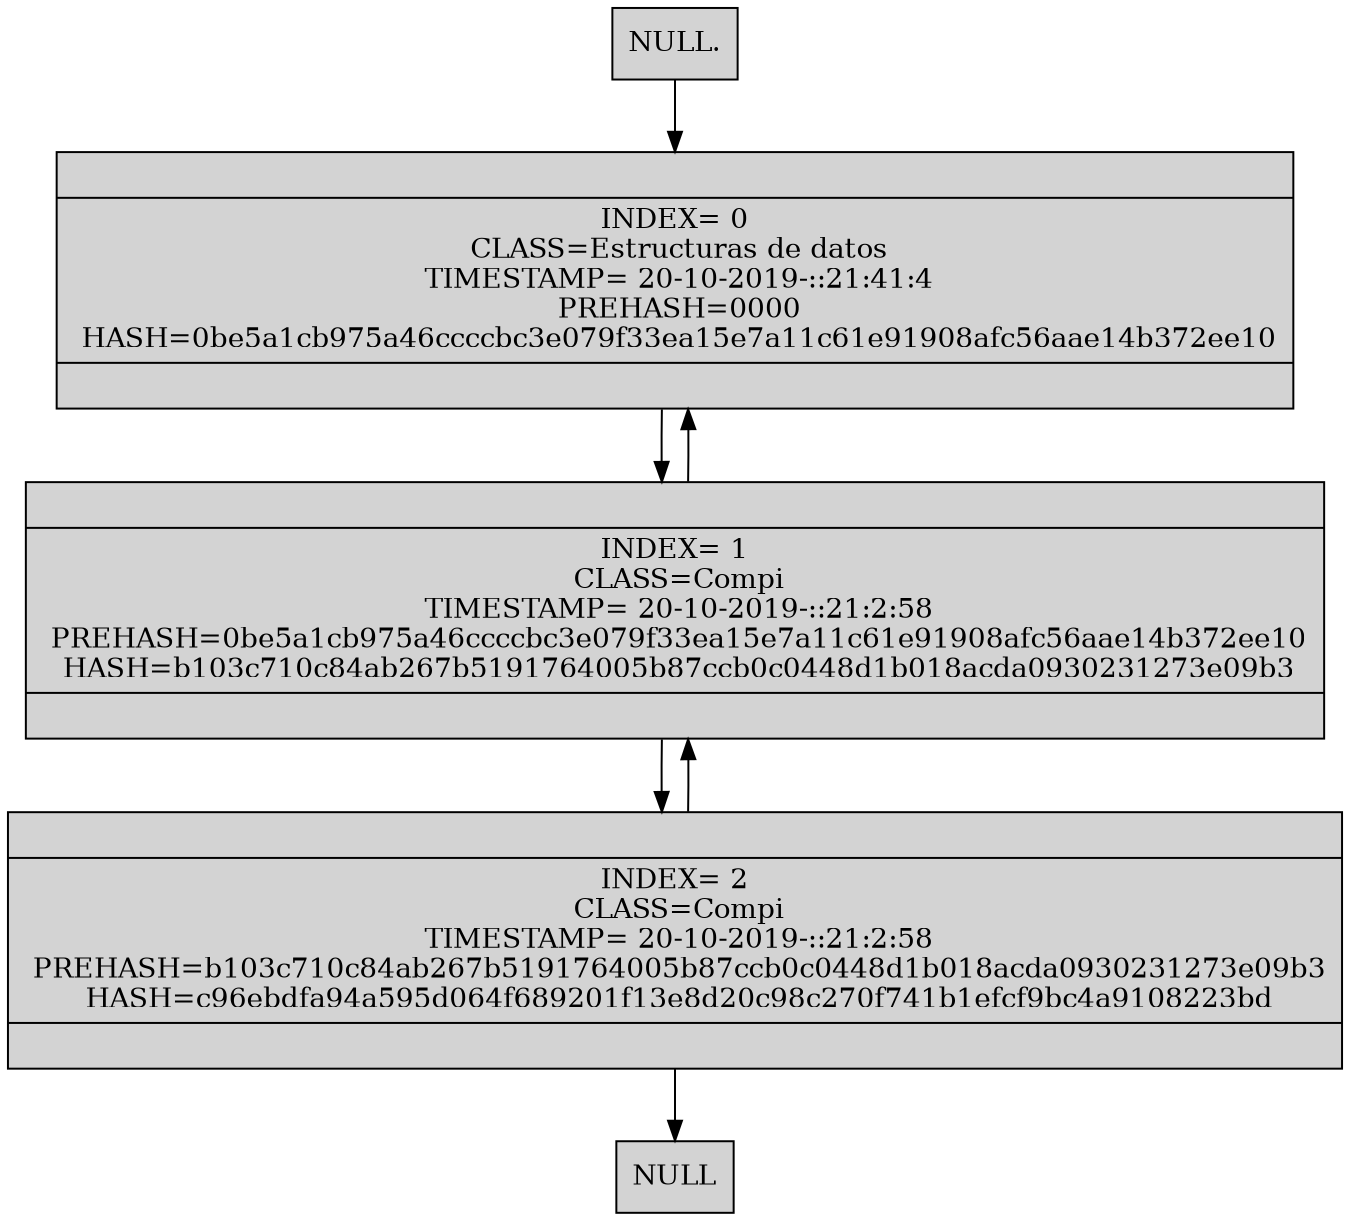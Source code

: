 digraph List { 
rankdir=TB
size="9,9"
node[shape=record,style=filled] 
"NULL" [shape=box] 
"NULL." [shape=box] 
 "(Estructuras de datos0)"[label ="{| INDEX= 0\n CLASS=Estructuras de datos\n TIMESTAMP= 20-10-2019-::21:41:4\n PREHASH=0000\n HASH=0be5a1cb975a46ccccbc3e079f33ea15e7a11c61e91908afc56aae14b372ee10| }"]
 "(Compi1)"[label ="{| INDEX= 1\n CLASS=Compi\n TIMESTAMP= 20-10-2019-::21:2:58\n PREHASH=0be5a1cb975a46ccccbc3e079f33ea15e7a11c61e91908afc56aae14b372ee10\n HASH=b103c710c84ab267b5191764005b87ccb0c0448d1b018acda0930231273e09b3| }"]
 "(Compi2)"[label ="{| INDEX= 2\n CLASS=Compi\n TIMESTAMP= 20-10-2019-::21:2:58\n PREHASH=b103c710c84ab267b5191764005b87ccb0c0448d1b018acda0930231273e09b3\n HASH=c96ebdfa94a595d064f689201f13e8d20c98c270f741b1efcf9bc4a9108223bd| }"]

"NULL." ->  "(Estructuras de datos0)" ->  "(Compi1)" ->  "(Compi2)" -> "NULL"
 "(Estructuras de datos0)" ->  "(Compi1)" ->  "(Compi2)"[dir=back]

}